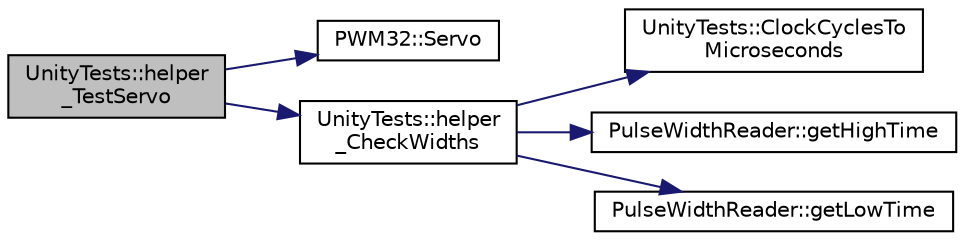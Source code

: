 digraph "UnityTests::helper_TestServo"
{
  edge [fontname="Helvetica",fontsize="10",labelfontname="Helvetica",labelfontsize="10"];
  node [fontname="Helvetica",fontsize="10",shape=record];
  rankdir="LR";
  Node1 [label="UnityTests::helper\l_TestServo",height=0.2,width=0.4,color="black", fillcolor="grey75", style="filled" fontcolor="black"];
  Node1 -> Node2 [color="midnightblue",fontsize="10",style="solid",fontname="Helvetica"];
  Node2 [label="PWM32::Servo",height=0.2,width=0.4,color="black", fillcolor="white", style="filled",URL="$classPWM32.html#a9f0bb55bc3ade38982a04f737a08c8af",tooltip="Output a servo compatible pulse with a period of 20ms."];
  Node1 -> Node3 [color="midnightblue",fontsize="10",style="solid",fontname="Helvetica"];
  Node3 [label="UnityTests::helper\l_CheckWidths",height=0.2,width=0.4,color="black", fillcolor="white", style="filled",URL="$classUnityTests.html#ad5f624d6de872f33d3154f6a2d670963"];
  Node3 -> Node4 [color="midnightblue",fontsize="10",style="solid",fontname="Helvetica"];
  Node4 [label="UnityTests::ClockCyclesTo\lMicroseconds",height=0.2,width=0.4,color="black", fillcolor="white", style="filled",URL="$classUnityTests.html#a152bc9224b7b85619e7a8fa339f7ca8c"];
  Node3 -> Node5 [color="midnightblue",fontsize="10",style="solid",fontname="Helvetica"];
  Node5 [label="PulseWidthReader::getHighTime",height=0.2,width=0.4,color="black", fillcolor="white", style="filled",URL="$classPulseWidthReader.html#a80ee5413ff806d866dc60b9f675953d8",tooltip="Get the most recent high pulse duration."];
  Node3 -> Node6 [color="midnightblue",fontsize="10",style="solid",fontname="Helvetica"];
  Node6 [label="PulseWidthReader::getLowTime",height=0.2,width=0.4,color="black", fillcolor="white", style="filled",URL="$classPulseWidthReader.html#a25504601b83264f77db5154726b090c5",tooltip="Get the most recent low pulse duration."];
}
